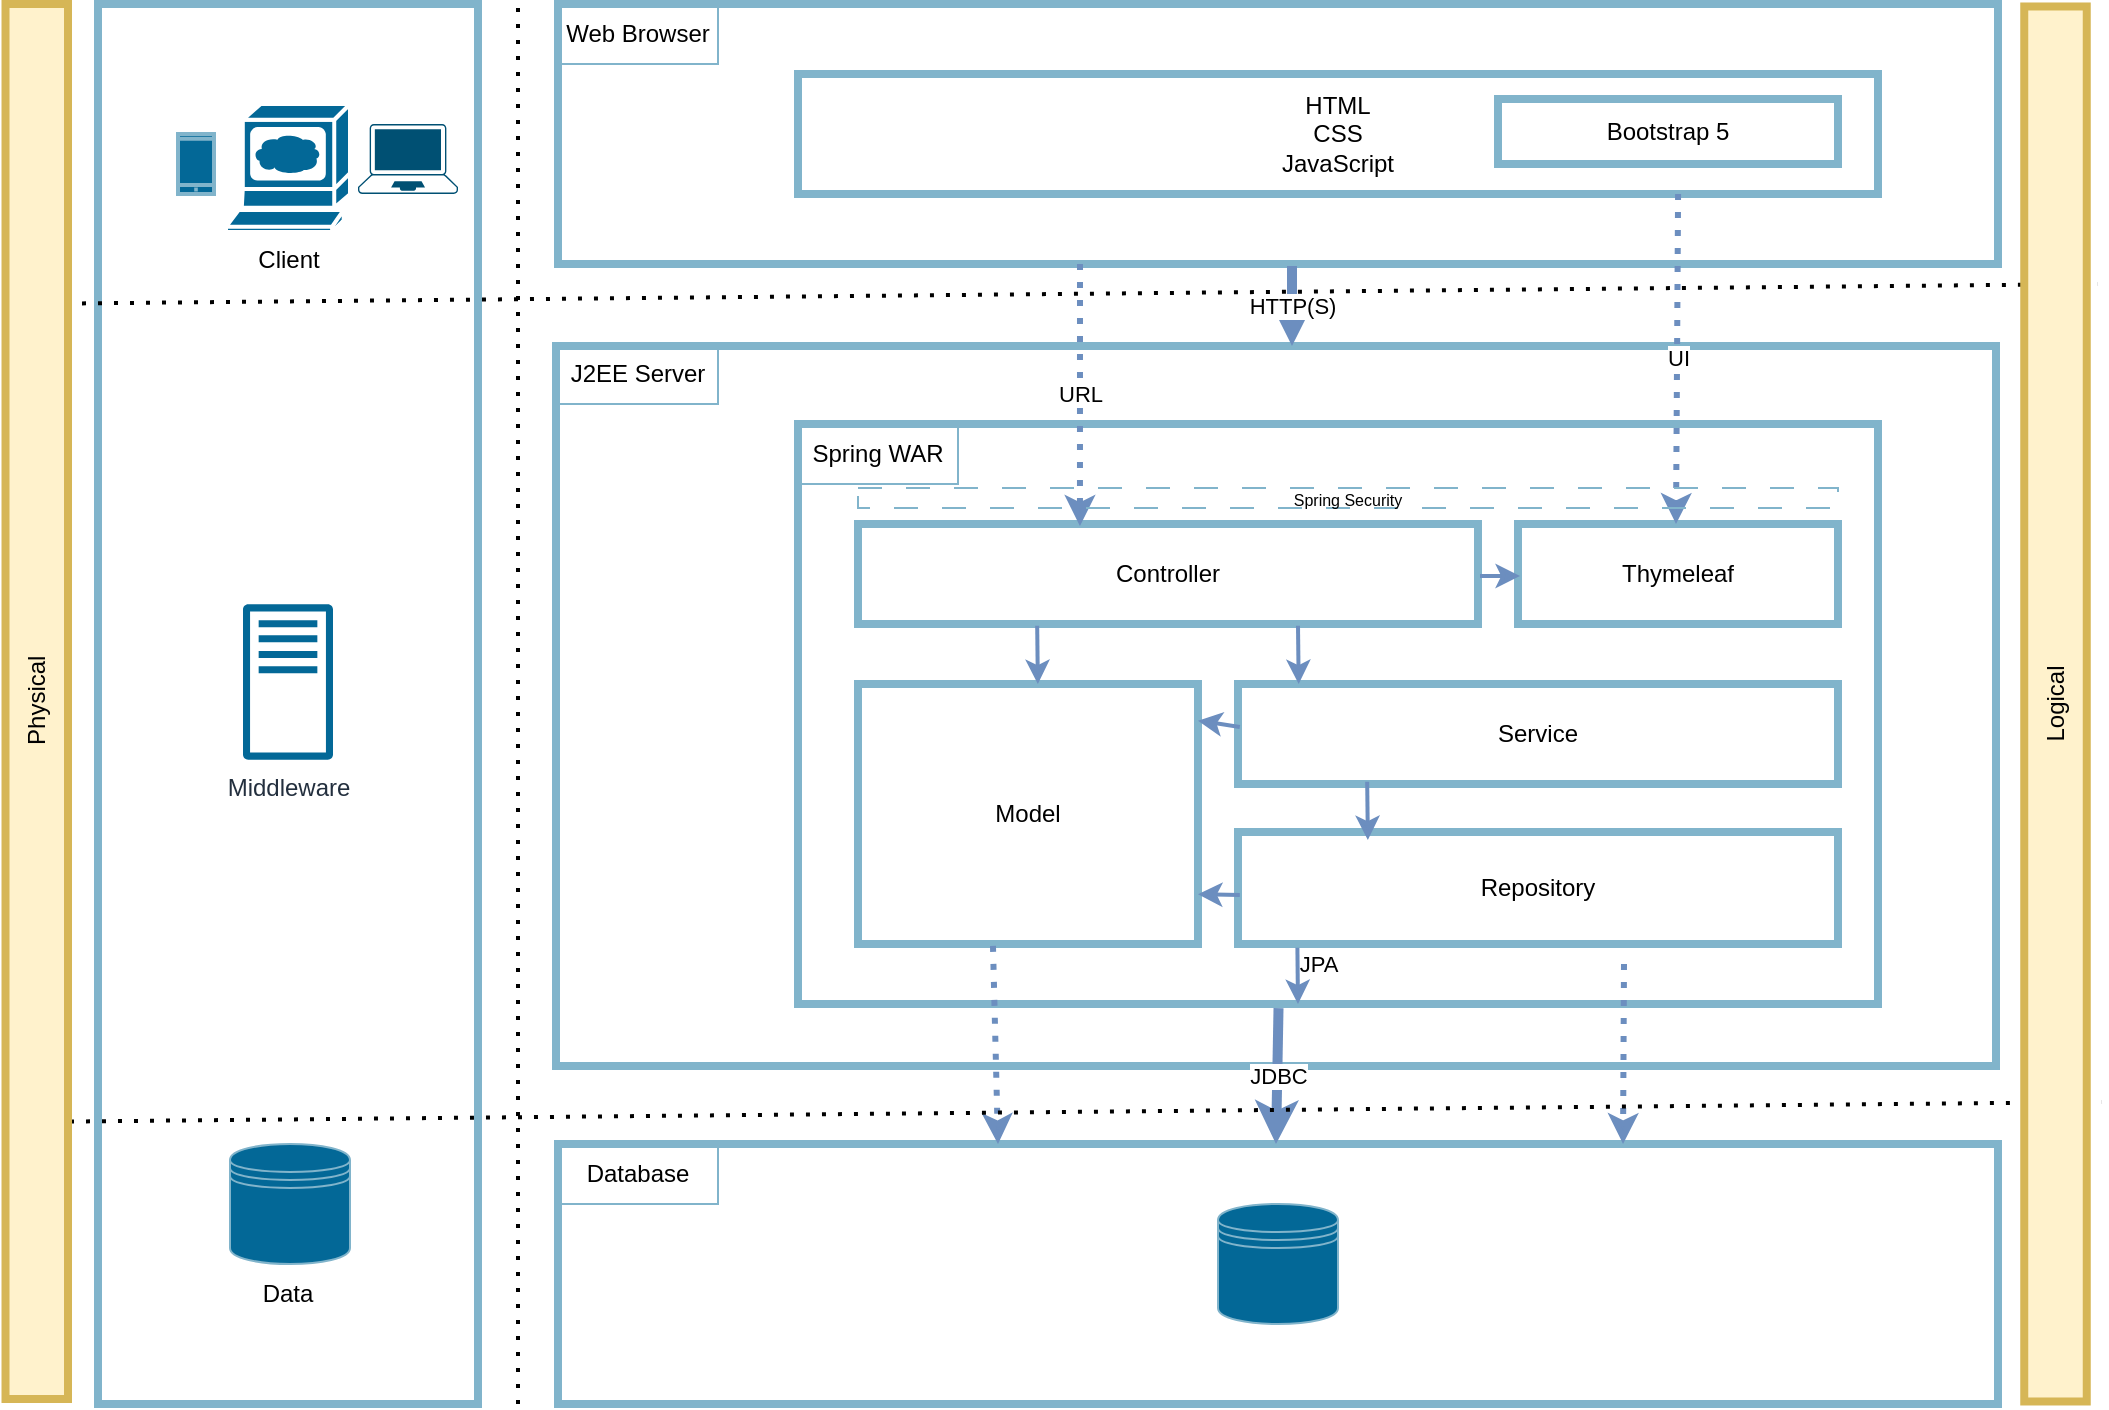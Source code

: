<mxfile version="20.8.10" type="device"><diagram name="Page-1" id="4z8TRQdgjV0MRrvlpB9m"><mxGraphModel dx="1180" dy="682" grid="1" gridSize="10" guides="1" tooltips="1" connect="1" arrows="1" fold="1" page="1" pageScale="1" pageWidth="850" pageHeight="1100" math="0" shadow="0"><root><mxCell id="0"/><mxCell id="1" parent="0"/><mxCell id="D19SpQrq9sF7mbCw8guA-1" value="" style="endArrow=none;dashed=1;html=1;dashPattern=1 3;strokeWidth=2;rounded=0;" parent="1" edge="1"><mxGeometry width="50" height="50" relative="1" as="geometry"><mxPoint x="270" y="770" as="sourcePoint"/><mxPoint x="270" y="70" as="targetPoint"/></mxGeometry></mxCell><mxCell id="D19SpQrq9sF7mbCw8guA-4" value="" style="rounded=0;whiteSpace=wrap;html=1;strokeColor=#81b4cb;strokeWidth=4;fillColor=none;" parent="1" vertex="1"><mxGeometry x="60" y="70" width="190" height="700" as="geometry"/></mxCell><mxCell id="D19SpQrq9sF7mbCw8guA-5" value="Client" style="shape=mxgraph.cisco.computers_and_peripherals.web_browser;html=1;pointerEvents=1;dashed=0;fillColor=#036897;strokeColor=#ffffff;strokeWidth=2;verticalLabelPosition=bottom;verticalAlign=top;align=center;outlineConnect=0;" parent="1" vertex="1"><mxGeometry x="124" y="120" width="62" height="64" as="geometry"/></mxCell><mxCell id="D19SpQrq9sF7mbCw8guA-6" value="" style="html=1;verticalLabelPosition=bottom;align=center;labelBackgroundColor=#ffffff;verticalAlign=top;strokeWidth=2;strokeColor=#81b4cb;shadow=0;dashed=0;shape=mxgraph.ios7.icons.smartphone;fillColor=#036897;" parent="1" vertex="1"><mxGeometry x="100" y="135" width="18" height="30" as="geometry"/></mxCell><mxCell id="D19SpQrq9sF7mbCw8guA-7" value="" style="points=[[0.13,0.02,0],[0.5,0,0],[0.87,0.02,0],[0.885,0.4,0],[0.985,0.985,0],[0.5,1,0],[0.015,0.985,0],[0.115,0.4,0]];verticalLabelPosition=bottom;sketch=0;html=1;verticalAlign=top;aspect=fixed;align=center;pointerEvents=1;shape=mxgraph.cisco19.laptop;fillColor=#005073;strokeColor=none;" parent="1" vertex="1"><mxGeometry x="190" y="130" width="50" height="35" as="geometry"/></mxCell><mxCell id="D19SpQrq9sF7mbCw8guA-9" value="" style="shape=datastore;whiteSpace=wrap;html=1;strokeColor=#81b4cb;fillColor=#036897;" parent="1" vertex="1"><mxGeometry x="126" y="640" width="60" height="60" as="geometry"/></mxCell><mxCell id="D19SpQrq9sF7mbCw8guA-11" value="Middleware" style="sketch=0;outlineConnect=0;fontColor=#232F3E;gradientColor=none;fillColor=#036897;strokeColor=none;dashed=0;verticalLabelPosition=bottom;verticalAlign=top;align=center;html=1;fontSize=12;fontStyle=0;aspect=fixed;pointerEvents=1;shape=mxgraph.aws4.traditional_server;" parent="1" vertex="1"><mxGeometry x="132.5" y="370" width="45" height="78" as="geometry"/></mxCell><mxCell id="D19SpQrq9sF7mbCw8guA-12" value="Data" style="text;html=1;strokeColor=none;fillColor=none;align=center;verticalAlign=middle;whiteSpace=wrap;rounded=0;" parent="1" vertex="1"><mxGeometry x="125" y="700" width="60" height="30" as="geometry"/></mxCell><mxCell id="D19SpQrq9sF7mbCw8guA-14" value="" style="rounded=0;whiteSpace=wrap;html=1;strokeColor=#81b4cb;fillColor=none;strokeWidth=4;" parent="1" vertex="1"><mxGeometry x="290" y="70" width="720" height="130" as="geometry"/></mxCell><mxCell id="D19SpQrq9sF7mbCw8guA-15" value="" style="rounded=0;whiteSpace=wrap;html=1;strokeColor=#81b4cb;fillColor=none;strokeWidth=4;" parent="1" vertex="1"><mxGeometry x="289" y="241" width="720" height="360" as="geometry"/></mxCell><mxCell id="D19SpQrq9sF7mbCw8guA-16" value="" style="rounded=0;whiteSpace=wrap;html=1;strokeColor=#81b4cb;fillColor=none;strokeWidth=4;" parent="1" vertex="1"><mxGeometry x="290" y="640" width="720" height="130" as="geometry"/></mxCell><mxCell id="D19SpQrq9sF7mbCw8guA-17" value="" style="shape=datastore;whiteSpace=wrap;html=1;strokeColor=#81b4cb;fillColor=#036897;" parent="1" vertex="1"><mxGeometry x="620" y="670" width="60" height="60" as="geometry"/></mxCell><mxCell id="D19SpQrq9sF7mbCw8guA-18" value="J2EE Server" style="text;html=1;strokeColor=#81b4cb;fillColor=none;align=center;verticalAlign=middle;whiteSpace=wrap;rounded=0;" parent="1" vertex="1"><mxGeometry x="290" y="240" width="80" height="30" as="geometry"/></mxCell><mxCell id="D19SpQrq9sF7mbCw8guA-19" value="Database" style="text;html=1;strokeColor=#81b4cb;fillColor=none;align=center;verticalAlign=middle;whiteSpace=wrap;rounded=0;" parent="1" vertex="1"><mxGeometry x="290" y="640" width="80" height="30" as="geometry"/></mxCell><mxCell id="D19SpQrq9sF7mbCw8guA-20" value="Web Browser" style="text;html=1;strokeColor=#81b4cb;fillColor=none;align=center;verticalAlign=middle;whiteSpace=wrap;rounded=0;" parent="1" vertex="1"><mxGeometry x="290" y="70" width="80" height="30" as="geometry"/></mxCell><mxCell id="D19SpQrq9sF7mbCw8guA-21" value="JDBC" style="endArrow=classic;html=1;rounded=0;entryX=0.5;entryY=0;entryDx=0;entryDy=0;exitX=0.469;exitY=1.007;exitDx=0;exitDy=0;fillColor=#dae8fc;strokeColor=#6c8ebf;strokeWidth=5;exitPerimeter=0;" parent="1" edge="1"><mxGeometry width="50" height="50" relative="1" as="geometry"><mxPoint x="650.26" y="572.03" as="sourcePoint"/><mxPoint x="649" y="640" as="targetPoint"/></mxGeometry></mxCell><mxCell id="D19SpQrq9sF7mbCw8guA-22" value="HTTP(S)" style="endArrow=classic;html=1;rounded=0;entryX=0.5;entryY=0;entryDx=0;entryDy=0;exitX=0.5;exitY=1;exitDx=0;exitDy=0;fillColor=#dae8fc;strokeColor=#6c8ebf;strokeWidth=5;" parent="1" edge="1"><mxGeometry width="50" height="50" relative="1" as="geometry"><mxPoint x="657" y="201" as="sourcePoint"/><mxPoint x="657" y="241" as="targetPoint"/></mxGeometry></mxCell><mxCell id="D19SpQrq9sF7mbCw8guA-23" value="HTML&lt;br&gt;CSS&lt;br&gt;JavaScript" style="rounded=0;whiteSpace=wrap;html=1;strokeColor=#81b4cb;strokeWidth=4;fillColor=none;" parent="1" vertex="1"><mxGeometry x="410" y="105" width="540" height="60" as="geometry"/></mxCell><mxCell id="D19SpQrq9sF7mbCw8guA-24" value="Bootstrap 5" style="rounded=0;whiteSpace=wrap;html=1;strokeColor=#81b4cb;strokeWidth=4;fillColor=none;" parent="1" vertex="1"><mxGeometry x="760" y="117.5" width="170" height="32.5" as="geometry"/></mxCell><mxCell id="D19SpQrq9sF7mbCw8guA-25" value="" style="rounded=0;whiteSpace=wrap;html=1;strokeColor=#81b4cb;strokeWidth=4;fillColor=none;" parent="1" vertex="1"><mxGeometry x="410" y="280" width="540" height="290" as="geometry"/></mxCell><mxCell id="D19SpQrq9sF7mbCw8guA-26" value="Spring WAR" style="text;html=1;strokeColor=#81b4cb;fillColor=none;align=center;verticalAlign=middle;whiteSpace=wrap;rounded=0;" parent="1" vertex="1"><mxGeometry x="410" y="280" width="80" height="30" as="geometry"/></mxCell><mxCell id="D19SpQrq9sF7mbCw8guA-27" value="Controller" style="rounded=0;whiteSpace=wrap;html=1;strokeColor=#81b4cb;strokeWidth=4;fillColor=none;" parent="1" vertex="1"><mxGeometry x="440" y="330" width="310" height="50" as="geometry"/></mxCell><mxCell id="D19SpQrq9sF7mbCw8guA-28" value="Thymeleaf" style="rounded=0;whiteSpace=wrap;html=1;strokeColor=#81b4cb;strokeWidth=4;fillColor=none;" parent="1" vertex="1"><mxGeometry x="770" y="330" width="160" height="50" as="geometry"/></mxCell><mxCell id="D19SpQrq9sF7mbCw8guA-29" value="URL" style="endArrow=classic;html=1;rounded=0;entryX=0.358;entryY=0.02;entryDx=0;entryDy=0;fillColor=#dae8fc;strokeColor=#6c8ebf;strokeWidth=3;entryPerimeter=0;dashed=1;dashPattern=1 2;" parent="1" target="D19SpQrq9sF7mbCw8guA-27" edge="1"><mxGeometry width="50" height="50" relative="1" as="geometry"><mxPoint x="551" y="200" as="sourcePoint"/><mxPoint x="557" y="251" as="targetPoint"/></mxGeometry></mxCell><mxCell id="D19SpQrq9sF7mbCw8guA-33" value="Service" style="rounded=0;whiteSpace=wrap;html=1;strokeColor=#81b4cb;strokeWidth=4;fillColor=none;" parent="1" vertex="1"><mxGeometry x="630" y="410" width="300" height="50" as="geometry"/></mxCell><mxCell id="D19SpQrq9sF7mbCw8guA-34" value="Repository" style="rounded=0;whiteSpace=wrap;html=1;strokeColor=#81b4cb;strokeWidth=4;fillColor=none;" parent="1" vertex="1"><mxGeometry x="630" y="484" width="300" height="56" as="geometry"/></mxCell><mxCell id="D19SpQrq9sF7mbCw8guA-35" value="Model" style="rounded=0;whiteSpace=wrap;html=1;strokeColor=#81b4cb;strokeWidth=4;fillColor=none;" parent="1" vertex="1"><mxGeometry x="440" y="410" width="170" height="130" as="geometry"/></mxCell><mxCell id="D19SpQrq9sF7mbCw8guA-31" value="UI" style="endArrow=classic;html=1;rounded=0;entryX=0.358;entryY=0.02;entryDx=0;entryDy=0;exitX=0.263;exitY=1.017;exitDx=0;exitDy=0;fillColor=#dae8fc;strokeColor=#6c8ebf;strokeWidth=3;entryPerimeter=0;exitPerimeter=0;dashed=1;dashPattern=1 2;" parent="1" edge="1"><mxGeometry width="50" height="50" relative="1" as="geometry"><mxPoint x="850.04" y="165.0" as="sourcePoint"/><mxPoint x="849" y="329.98" as="targetPoint"/></mxGeometry></mxCell><mxCell id="D19SpQrq9sF7mbCw8guA-38" value="&lt;br&gt;" style="endArrow=classic;html=1;rounded=0;entryX=0.529;entryY=0;entryDx=0;entryDy=0;fillColor=#dae8fc;strokeColor=#6c8ebf;strokeWidth=2;exitX=0.289;exitY=1.018;exitDx=0;exitDy=0;exitPerimeter=0;entryPerimeter=0;" parent="1" source="D19SpQrq9sF7mbCw8guA-27" target="D19SpQrq9sF7mbCw8guA-35" edge="1"><mxGeometry x="-0.957" y="4" width="50" height="50" relative="1" as="geometry"><mxPoint x="520" y="380" as="sourcePoint"/><mxPoint x="524" y="407" as="targetPoint"/><mxPoint as="offset"/></mxGeometry></mxCell><mxCell id="D19SpQrq9sF7mbCw8guA-39" value="&lt;br&gt;" style="endArrow=classic;html=1;rounded=0;entryX=0.529;entryY=0;entryDx=0;entryDy=0;fillColor=#dae8fc;strokeColor=#6c8ebf;strokeWidth=2;exitX=0.289;exitY=1.018;exitDx=0;exitDy=0;exitPerimeter=0;entryPerimeter=0;" parent="1" edge="1"><mxGeometry x="-0.957" y="4" width="50" height="50" relative="1" as="geometry"><mxPoint x="660.0" y="380.9" as="sourcePoint"/><mxPoint x="660.34" y="410" as="targetPoint"/><mxPoint as="offset"/></mxGeometry></mxCell><mxCell id="D19SpQrq9sF7mbCw8guA-40" value="&lt;br&gt;" style="endArrow=none;html=1;rounded=0;entryX=0.003;entryY=0.429;entryDx=0;entryDy=0;fillColor=#dae8fc;strokeColor=#6c8ebf;strokeWidth=2;exitX=1;exitY=0.141;exitDx=0;exitDy=0;exitPerimeter=0;entryPerimeter=0;startArrow=classic;startFill=1;endFill=0;" parent="1" source="D19SpQrq9sF7mbCw8guA-35" target="D19SpQrq9sF7mbCw8guA-33" edge="1"><mxGeometry x="-0.957" y="4" width="50" height="50" relative="1" as="geometry"><mxPoint x="670.0" y="390.9" as="sourcePoint"/><mxPoint x="670.34" y="420" as="targetPoint"/><mxPoint as="offset"/></mxGeometry></mxCell><mxCell id="D19SpQrq9sF7mbCw8guA-41" value="&lt;br&gt;" style="endArrow=classic;html=1;rounded=0;entryX=0;entryY=0.5;entryDx=0;entryDy=0;fillColor=#dae8fc;strokeColor=#6c8ebf;strokeWidth=2;exitX=1;exitY=0.5;exitDx=0;exitDy=0;" parent="1" edge="1"><mxGeometry x="-0.957" y="4" width="50" height="50" relative="1" as="geometry"><mxPoint x="751" y="356" as="sourcePoint"/><mxPoint x="771" y="356" as="targetPoint"/><mxPoint as="offset"/></mxGeometry></mxCell><mxCell id="D19SpQrq9sF7mbCw8guA-42" value="&lt;br&gt;" style="endArrow=classic;html=1;rounded=0;entryX=0.529;entryY=0;entryDx=0;entryDy=0;fillColor=#dae8fc;strokeColor=#6c8ebf;strokeWidth=2;exitX=0.289;exitY=1.018;exitDx=0;exitDy=0;exitPerimeter=0;entryPerimeter=0;" parent="1" edge="1"><mxGeometry x="-0.957" y="4" width="50" height="50" relative="1" as="geometry"><mxPoint x="694.59" y="458.9" as="sourcePoint"/><mxPoint x="694.93" y="488" as="targetPoint"/><mxPoint as="offset"/></mxGeometry></mxCell><mxCell id="D19SpQrq9sF7mbCw8guA-43" value="" style="endArrow=classic;html=1;rounded=0;entryX=0.358;entryY=0.02;entryDx=0;entryDy=0;fillColor=#dae8fc;strokeColor=#6c8ebf;strokeWidth=3;entryPerimeter=0;dashed=1;dashPattern=1 2;exitX=0.397;exitY=1.007;exitDx=0;exitDy=0;exitPerimeter=0;" parent="1" source="D19SpQrq9sF7mbCw8guA-35" edge="1"><mxGeometry width="50" height="50" relative="1" as="geometry"><mxPoint x="510.02" y="509" as="sourcePoint"/><mxPoint x="510" y="640" as="targetPoint"/></mxGeometry></mxCell><mxCell id="D19SpQrq9sF7mbCw8guA-44" value="" style="endArrow=classic;html=1;rounded=0;entryX=0.358;entryY=0.02;entryDx=0;entryDy=0;fillColor=#dae8fc;strokeColor=#6c8ebf;strokeWidth=3;entryPerimeter=0;dashed=1;dashPattern=1 2;" parent="1" edge="1"><mxGeometry width="50" height="50" relative="1" as="geometry"><mxPoint x="823" y="550" as="sourcePoint"/><mxPoint x="822.51" y="640" as="targetPoint"/></mxGeometry></mxCell><mxCell id="D19SpQrq9sF7mbCw8guA-45" value="&lt;br&gt;" style="endArrow=none;html=1;rounded=0;entryX=0.003;entryY=0.429;entryDx=0;entryDy=0;fillColor=#dae8fc;strokeColor=#6c8ebf;strokeWidth=2;exitX=1;exitY=0.141;exitDx=0;exitDy=0;exitPerimeter=0;entryPerimeter=0;startArrow=classic;startFill=1;endFill=0;" parent="1" edge="1"><mxGeometry x="-0.957" y="4" width="50" height="50" relative="1" as="geometry"><mxPoint x="610" y="515.15" as="sourcePoint"/><mxPoint x="630.9" y="515.45" as="targetPoint"/><mxPoint as="offset"/></mxGeometry></mxCell><mxCell id="D19SpQrq9sF7mbCw8guA-46" value="" style="endArrow=none;dashed=1;html=1;dashPattern=1 3;strokeWidth=2;rounded=0;" parent="1" edge="1"><mxGeometry width="50" height="50" relative="1" as="geometry"><mxPoint x="20" y="220" as="sourcePoint"/><mxPoint x="1060" y="210" as="targetPoint"/></mxGeometry></mxCell><mxCell id="D19SpQrq9sF7mbCw8guA-47" value="" style="endArrow=none;dashed=1;html=1;dashPattern=1 3;strokeWidth=2;rounded=0;" parent="1" edge="1"><mxGeometry width="50" height="50" relative="1" as="geometry"><mxPoint x="22" y="629" as="sourcePoint"/><mxPoint x="1062" y="619" as="targetPoint"/></mxGeometry></mxCell><mxCell id="D19SpQrq9sF7mbCw8guA-48" value="Physical" style="rounded=0;whiteSpace=wrap;html=1;strokeColor=#d6b656;strokeWidth=4;fillColor=#fff2cc;rotation=-90;" parent="1" vertex="1"><mxGeometry x="-319.37" y="403.13" width="697.5" height="31.25" as="geometry"/></mxCell><mxCell id="D19SpQrq9sF7mbCw8guA-49" value="Logical" style="rounded=0;whiteSpace=wrap;html=1;strokeColor=#d6b656;strokeWidth=4;fillColor=#fff2cc;rotation=-90;" parent="1" vertex="1"><mxGeometry x="690" y="404.37" width="697.5" height="31.25" as="geometry"/></mxCell><mxCell id="Tj7jRT5PczwtgJgfJEfG-4" value="&lt;font style=&quot;font-size: 8px;&quot;&gt;Spring Security&lt;/font&gt;" style="rounded=0;whiteSpace=wrap;html=1;fillColor=none;dashed=1;dashPattern=12 12;strokeColor=#81b4cb;" vertex="1" parent="1"><mxGeometry x="440" y="312" width="490" height="10" as="geometry"/></mxCell><mxCell id="Tj7jRT5PczwtgJgfJEfG-2" value="JPA" style="endArrow=classic;html=1;rounded=0;fillColor=#dae8fc;strokeColor=#6c8ebf;strokeWidth=2;exitX=0.099;exitY=1.034;exitDx=0;exitDy=0;exitPerimeter=0;" edge="1" parent="1" source="D19SpQrq9sF7mbCw8guA-34"><mxGeometry x="-0.416" y="10" width="50" height="50" relative="1" as="geometry"><mxPoint x="660" y="560" as="sourcePoint"/><mxPoint x="660" y="570" as="targetPoint"/><mxPoint as="offset"/></mxGeometry></mxCell></root></mxGraphModel></diagram></mxfile>